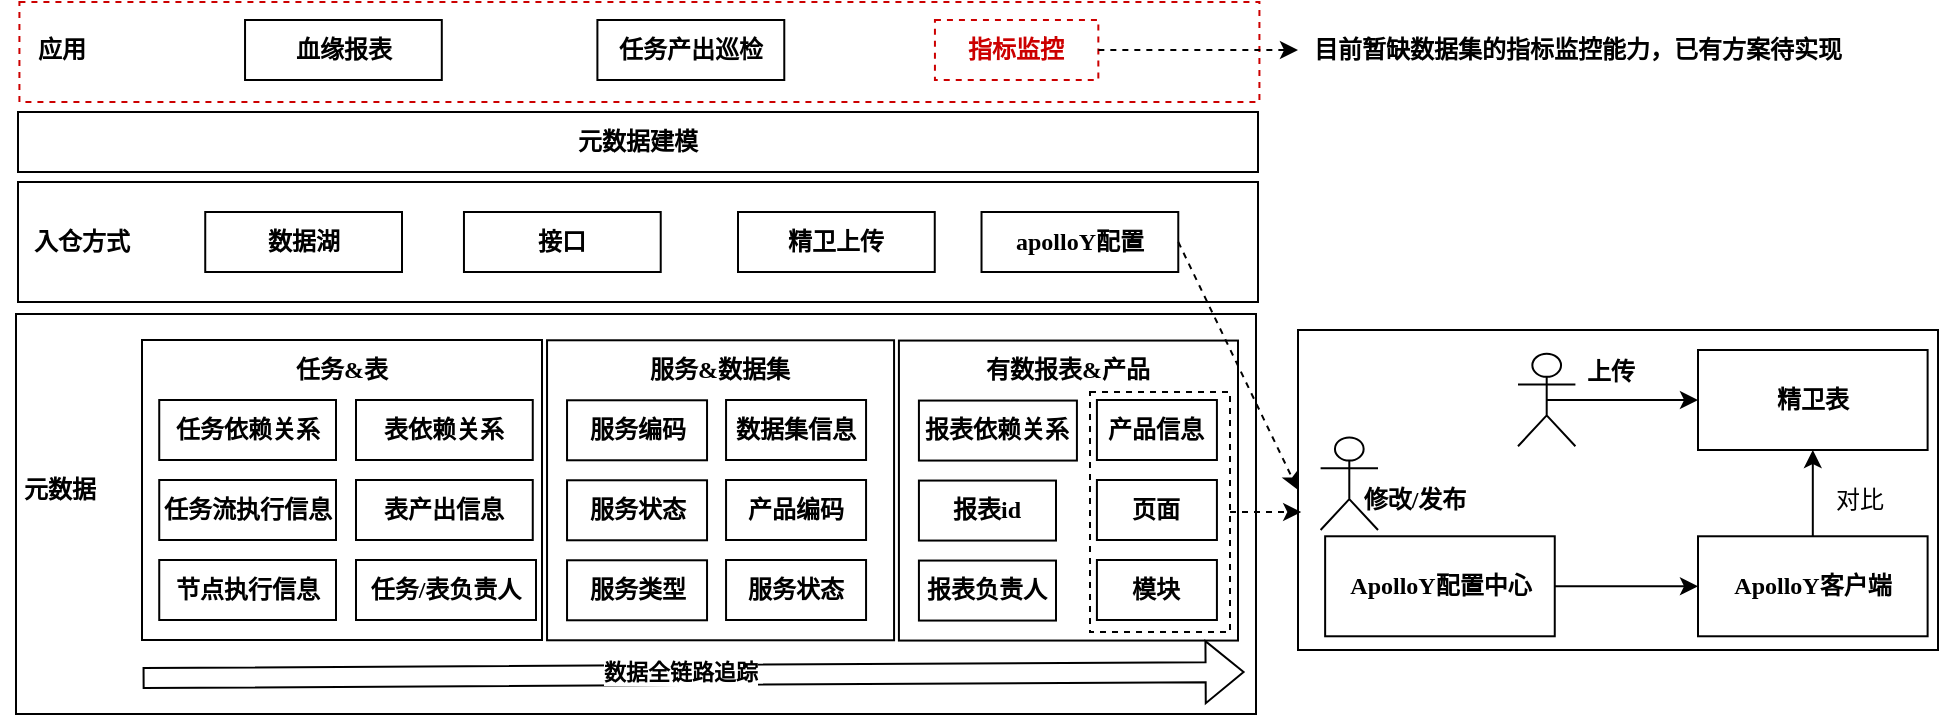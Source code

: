 <mxfile version="22.1.12" type="github">
  <diagram name="第 1 页" id="bkmUAf5GaKLeKeRniAin">
    <mxGraphModel dx="797" dy="1581" grid="1" gridSize="10" guides="1" tooltips="1" connect="1" arrows="1" fold="1" page="1" pageScale="1" pageWidth="827" pageHeight="1169" math="0" shadow="0">
      <root>
        <mxCell id="0" />
        <mxCell id="1" parent="0" />
        <mxCell id="q0xM9G2KaVh3ov2FUy2p-27" value="&lt;h4&gt;&lt;br&gt;&lt;/h4&gt;" style="rounded=0;whiteSpace=wrap;html=1;fontFamily=微软雅黑;fontStyle=0" parent="1" vertex="1">
          <mxGeometry x="759" y="141" width="620" height="200" as="geometry" />
        </mxCell>
        <mxCell id="q0xM9G2KaVh3ov2FUy2p-56" value="&lt;h4&gt;&lt;br&gt;&lt;/h4&gt;" style="rounded=0;whiteSpace=wrap;html=1;fontFamily=微软雅黑;dashed=1;strokeColor=#CC0000;fontStyle=0" parent="1" vertex="1">
          <mxGeometry x="760.71" y="-15" width="620" height="50" as="geometry" />
        </mxCell>
        <mxCell id="q0xM9G2KaVh3ov2FUy2p-12" value="&lt;h4&gt;血缘报表&lt;/h4&gt;" style="rounded=0;whiteSpace=wrap;html=1;fontFamily=微软雅黑;fontStyle=0" parent="1" vertex="1">
          <mxGeometry x="873.52" y="-6" width="98.38" height="30" as="geometry" />
        </mxCell>
        <mxCell id="q0xM9G2KaVh3ov2FUy2p-25" value="&lt;h4&gt;任务产出巡检&lt;/h4&gt;" style="rounded=0;whiteSpace=wrap;html=1;fontFamily=微软雅黑;fontStyle=0" parent="1" vertex="1">
          <mxGeometry x="1049.7" y="-6" width="93.44" height="30" as="geometry" />
        </mxCell>
        <mxCell id="q0xM9G2KaVh3ov2FUy2p-28" value="&lt;h4&gt;&lt;br&gt;&lt;/h4&gt;" style="rounded=0;whiteSpace=wrap;html=1;fontFamily=微软雅黑;fontStyle=0" parent="1" vertex="1">
          <mxGeometry x="1200.46" y="154.28" width="169.54" height="150" as="geometry" />
        </mxCell>
        <mxCell id="q0xM9G2KaVh3ov2FUy2p-29" value="&lt;h4&gt;&lt;br&gt;&lt;/h4&gt;" style="rounded=0;whiteSpace=wrap;html=1;fontFamily=微软雅黑;fontStyle=0" parent="1" vertex="1">
          <mxGeometry x="822" y="154" width="200" height="150" as="geometry" />
        </mxCell>
        <mxCell id="q0xM9G2KaVh3ov2FUy2p-31" value="&lt;h4&gt;报表依赖关系&lt;/h4&gt;" style="rounded=0;whiteSpace=wrap;html=1;fontFamily=微软雅黑;fontStyle=0" parent="1" vertex="1">
          <mxGeometry x="1210.46" y="184.28" width="79" height="30" as="geometry" />
        </mxCell>
        <mxCell id="q0xM9G2KaVh3ov2FUy2p-32" value="&lt;h4&gt;任务依赖关系&lt;/h4&gt;" style="rounded=0;whiteSpace=wrap;html=1;fontFamily=微软雅黑;fontStyle=0" parent="1" vertex="1">
          <mxGeometry x="830.62" y="184" width="88.38" height="30" as="geometry" />
        </mxCell>
        <mxCell id="q0xM9G2KaVh3ov2FUy2p-33" value="&lt;h4&gt;任务流执行信息&lt;/h4&gt;" style="rounded=0;whiteSpace=wrap;html=1;fontFamily=微软雅黑;fontStyle=0" parent="1" vertex="1">
          <mxGeometry x="830.62" y="224" width="88.38" height="30" as="geometry" />
        </mxCell>
        <mxCell id="q0xM9G2KaVh3ov2FUy2p-34" value="&lt;h4&gt;节点执行信息&lt;/h4&gt;" style="rounded=0;whiteSpace=wrap;html=1;fontFamily=微软雅黑;fontStyle=0" parent="1" vertex="1">
          <mxGeometry x="830.62" y="264" width="88.38" height="30" as="geometry" />
        </mxCell>
        <mxCell id="q0xM9G2KaVh3ov2FUy2p-36" value="&lt;h4&gt;报表负责人&lt;/h4&gt;" style="rounded=0;whiteSpace=wrap;html=1;fontFamily=微软雅黑;fontStyle=0" parent="1" vertex="1">
          <mxGeometry x="1210.46" y="264.28" width="68.54" height="30" as="geometry" />
        </mxCell>
        <mxCell id="q0xM9G2KaVh3ov2FUy2p-37" value="任务&amp;amp;表" style="text;html=1;strokeColor=none;fillColor=none;align=center;verticalAlign=middle;whiteSpace=wrap;rounded=0;fontStyle=1;fontFamily=微软雅黑;" parent="1" vertex="1">
          <mxGeometry x="892" y="154" width="60" height="30" as="geometry" />
        </mxCell>
        <mxCell id="q0xM9G2KaVh3ov2FUy2p-38" value="有数报表&amp;amp;产品" style="text;html=1;strokeColor=none;fillColor=none;align=center;verticalAlign=middle;whiteSpace=wrap;rounded=0;fontStyle=1;fontFamily=微软雅黑;" parent="1" vertex="1">
          <mxGeometry x="1241.76" y="154.14" width="86.4" height="30" as="geometry" />
        </mxCell>
        <mxCell id="q0xM9G2KaVh3ov2FUy2p-39" value="&lt;h4&gt;&lt;br&gt;&lt;/h4&gt;" style="rounded=0;whiteSpace=wrap;html=1;fontFamily=微软雅黑;fontStyle=0" parent="1" vertex="1">
          <mxGeometry x="1024.52" y="154.14" width="173.51" height="150" as="geometry" />
        </mxCell>
        <mxCell id="q0xM9G2KaVh3ov2FUy2p-40" value="&lt;h4&gt;服务状态&lt;/h4&gt;" style="rounded=0;whiteSpace=wrap;html=1;fontFamily=微软雅黑;fontStyle=0" parent="1" vertex="1">
          <mxGeometry x="1114.03" y="264" width="70" height="30" as="geometry" />
        </mxCell>
        <mxCell id="q0xM9G2KaVh3ov2FUy2p-41" value="&lt;h4&gt;服务编码&lt;/h4&gt;" style="rounded=0;whiteSpace=wrap;html=1;fontFamily=微软雅黑;fontStyle=0" parent="1" vertex="1">
          <mxGeometry x="1034.52" y="184.14" width="70" height="30" as="geometry" />
        </mxCell>
        <mxCell id="q0xM9G2KaVh3ov2FUy2p-43" value="服务&amp;amp;数据集" style="text;html=1;strokeColor=none;fillColor=none;align=center;verticalAlign=middle;whiteSpace=wrap;rounded=0;fontStyle=1;fontFamily=微软雅黑;" parent="1" vertex="1">
          <mxGeometry x="1070.06" y="154" width="82.43" height="30" as="geometry" />
        </mxCell>
        <mxCell id="q0xM9G2KaVh3ov2FUy2p-44" value="&lt;h4&gt;服务状态&lt;/h4&gt;" style="rounded=0;whiteSpace=wrap;html=1;fontFamily=微软雅黑;fontStyle=0" parent="1" vertex="1">
          <mxGeometry x="1034.52" y="224.14" width="70" height="30" as="geometry" />
        </mxCell>
        <mxCell id="q0xM9G2KaVh3ov2FUy2p-45" value="&lt;h4&gt;服务类型&lt;/h4&gt;" style="rounded=0;whiteSpace=wrap;html=1;fontFamily=微软雅黑;fontStyle=0" parent="1" vertex="1">
          <mxGeometry x="1034.52" y="264.14" width="70" height="30" as="geometry" />
        </mxCell>
        <mxCell id="q0xM9G2KaVh3ov2FUy2p-46" value="&lt;h4&gt;数据集信息&lt;/h4&gt;" style="rounded=0;whiteSpace=wrap;html=1;fontFamily=微软雅黑;fontStyle=0" parent="1" vertex="1">
          <mxGeometry x="1114.03" y="184" width="70" height="30" as="geometry" />
        </mxCell>
        <mxCell id="q0xM9G2KaVh3ov2FUy2p-47" value="&lt;h4&gt;表依赖关系&lt;/h4&gt;" style="rounded=0;whiteSpace=wrap;html=1;fontFamily=微软雅黑;fontStyle=0" parent="1" vertex="1">
          <mxGeometry x="929" y="184" width="88.38" height="30" as="geometry" />
        </mxCell>
        <mxCell id="q0xM9G2KaVh3ov2FUy2p-48" value="&lt;h4&gt;表产出信息&lt;/h4&gt;" style="rounded=0;whiteSpace=wrap;html=1;fontFamily=微软雅黑;fontStyle=0" parent="1" vertex="1">
          <mxGeometry x="929" y="224" width="88.38" height="30" as="geometry" />
        </mxCell>
        <mxCell id="q0xM9G2KaVh3ov2FUy2p-49" value="&lt;h4&gt;任务/表负责人&lt;/h4&gt;" style="rounded=0;whiteSpace=wrap;html=1;fontFamily=微软雅黑;fontStyle=0" parent="1" vertex="1">
          <mxGeometry x="929" y="264" width="90" height="30" as="geometry" />
        </mxCell>
        <mxCell id="q0xM9G2KaVh3ov2FUy2p-53" value="&lt;h4&gt;&lt;font color=&quot;#cc0000&quot;&gt;指标监控&lt;/font&gt;&lt;/h4&gt;" style="rounded=0;whiteSpace=wrap;html=1;fontFamily=微软雅黑;fillColor=none;strokeColor=#CC0000;dashed=1;fontStyle=0" parent="1" vertex="1">
          <mxGeometry x="1218.47" y="-6" width="81.7" height="30" as="geometry" />
        </mxCell>
        <mxCell id="q0xM9G2KaVh3ov2FUy2p-57" value="&lt;h4&gt;&lt;br&gt;&lt;/h4&gt;" style="rounded=0;whiteSpace=wrap;html=1;fontFamily=微软雅黑;fontStyle=0" parent="1" vertex="1">
          <mxGeometry x="760" y="75" width="620" height="60" as="geometry" />
        </mxCell>
        <mxCell id="q0xM9G2KaVh3ov2FUy2p-58" value="&lt;h4&gt;数据湖&lt;/h4&gt;" style="rounded=0;whiteSpace=wrap;html=1;fontFamily=微软雅黑;fontStyle=0" parent="1" vertex="1">
          <mxGeometry x="853.62" y="90" width="98.38" height="30" as="geometry" />
        </mxCell>
        <mxCell id="q0xM9G2KaVh3ov2FUy2p-59" value="&lt;h4&gt;接口&lt;/h4&gt;" style="rounded=0;whiteSpace=wrap;html=1;fontFamily=微软雅黑;fontStyle=0" parent="1" vertex="1">
          <mxGeometry x="982.98" y="90" width="98.38" height="30" as="geometry" />
        </mxCell>
        <mxCell id="q0xM9G2KaVh3ov2FUy2p-60" value="&lt;h4&gt;精卫上传&lt;/h4&gt;" style="rounded=0;whiteSpace=wrap;html=1;fontFamily=微软雅黑;fontStyle=0" parent="1" vertex="1">
          <mxGeometry x="1120" y="90" width="98.38" height="30" as="geometry" />
        </mxCell>
        <mxCell id="q0xM9G2KaVh3ov2FUy2p-61" value="&lt;h4&gt;apolloY配置&lt;/h4&gt;" style="rounded=0;whiteSpace=wrap;html=1;fontFamily=微软雅黑;fillColor=none;strokeColor=default;fontStyle=0" parent="1" vertex="1">
          <mxGeometry x="1241.76" y="90" width="98.38" height="30" as="geometry" />
        </mxCell>
        <mxCell id="q0xM9G2KaVh3ov2FUy2p-63" value="&lt;h4&gt;元数据建模&lt;/h4&gt;" style="rounded=0;whiteSpace=wrap;html=1;fontFamily=微软雅黑;fontStyle=0" parent="1" vertex="1">
          <mxGeometry x="760" y="40" width="620" height="30" as="geometry" />
        </mxCell>
        <mxCell id="q0xM9G2KaVh3ov2FUy2p-65" value="应用" style="text;html=1;strokeColor=none;fillColor=none;align=center;verticalAlign=middle;whiteSpace=wrap;rounded=0;fontStyle=1;fontFamily=微软雅黑;" parent="1" vertex="1">
          <mxGeometry x="752.01" y="-6" width="60" height="30" as="geometry" />
        </mxCell>
        <mxCell id="q0xM9G2KaVh3ov2FUy2p-66" value="入仓方式" style="text;html=1;strokeColor=none;fillColor=none;align=center;verticalAlign=middle;whiteSpace=wrap;rounded=0;fontStyle=1;fontFamily=微软雅黑;" parent="1" vertex="1">
          <mxGeometry x="762.3" y="90" width="60" height="30" as="geometry" />
        </mxCell>
        <mxCell id="q0xM9G2KaVh3ov2FUy2p-67" value="元数据" style="text;html=1;strokeColor=none;fillColor=none;align=center;verticalAlign=middle;whiteSpace=wrap;rounded=0;fontStyle=1;fontFamily=微软雅黑;" parent="1" vertex="1">
          <mxGeometry x="751.3" y="214" width="60" height="30" as="geometry" />
        </mxCell>
        <mxCell id="q0xM9G2KaVh3ov2FUy2p-68" value="" style="rounded=0;whiteSpace=wrap;html=1;fontFamily=微软雅黑;fontStyle=0" parent="1" vertex="1">
          <mxGeometry x="1400" y="149" width="320" height="160" as="geometry" />
        </mxCell>
        <mxCell id="q0xM9G2KaVh3ov2FUy2p-69" style="edgeStyle=orthogonalEdgeStyle;rounded=0;orthogonalLoop=1;jettySize=auto;html=1;exitX=1;exitY=0.5;exitDx=0;exitDy=0;fontFamily=微软雅黑;fontStyle=0" parent="1" source="q0xM9G2KaVh3ov2FUy2p-70" target="q0xM9G2KaVh3ov2FUy2p-74" edge="1">
          <mxGeometry relative="1" as="geometry" />
        </mxCell>
        <mxCell id="q0xM9G2KaVh3ov2FUy2p-70" value="&lt;h4&gt;ApolloY配置中心&lt;/h4&gt;" style="rounded=0;whiteSpace=wrap;html=1;fontFamily=微软雅黑;fontStyle=0" parent="1" vertex="1">
          <mxGeometry x="1413.57" y="252.14" width="114.81" height="50" as="geometry" />
        </mxCell>
        <mxCell id="q0xM9G2KaVh3ov2FUy2p-71" value="&lt;h4&gt;修改/发布&lt;/h4&gt;" style="text;html=1;strokeColor=none;fillColor=none;align=center;verticalAlign=middle;whiteSpace=wrap;rounded=0;fontFamily=微软雅黑;fontStyle=0" parent="1" vertex="1">
          <mxGeometry x="1430.003" y="222.43" width="57.403" height="23.143" as="geometry" />
        </mxCell>
        <mxCell id="q0xM9G2KaVh3ov2FUy2p-72" value="" style="shape=umlActor;verticalLabelPosition=bottom;verticalAlign=top;html=1;outlineConnect=0;fontFamily=微软雅黑;fontStyle=0" parent="1" vertex="1">
          <mxGeometry x="1411.302" y="202.71" width="28.701" height="46.286" as="geometry" />
        </mxCell>
        <mxCell id="q0xM9G2KaVh3ov2FUy2p-73" style="edgeStyle=orthogonalEdgeStyle;rounded=0;orthogonalLoop=1;jettySize=auto;html=1;exitX=0.5;exitY=0;exitDx=0;exitDy=0;fontFamily=微软雅黑;fontStyle=0" parent="1" source="q0xM9G2KaVh3ov2FUy2p-74" target="q0xM9G2KaVh3ov2FUy2p-75" edge="1">
          <mxGeometry relative="1" as="geometry" />
        </mxCell>
        <mxCell id="q0xM9G2KaVh3ov2FUy2p-74" value="&lt;h4&gt;ApolloY客户端&lt;/h4&gt;" style="rounded=0;whiteSpace=wrap;html=1;fontFamily=微软雅黑;fontStyle=0" parent="1" vertex="1">
          <mxGeometry x="1600" y="252.14" width="114.81" height="50" as="geometry" />
        </mxCell>
        <mxCell id="q0xM9G2KaVh3ov2FUy2p-75" value="&lt;h4&gt;精卫表&lt;/h4&gt;" style="rounded=0;whiteSpace=wrap;html=1;fontFamily=微软雅黑;fontStyle=0" parent="1" vertex="1">
          <mxGeometry x="1600" y="159" width="114.81" height="50" as="geometry" />
        </mxCell>
        <mxCell id="q0xM9G2KaVh3ov2FUy2p-76" style="edgeStyle=orthogonalEdgeStyle;rounded=0;orthogonalLoop=1;jettySize=auto;html=1;exitX=0.5;exitY=0.5;exitDx=0;exitDy=0;exitPerimeter=0;fontFamily=微软雅黑;fontStyle=0" parent="1" source="q0xM9G2KaVh3ov2FUy2p-77" target="q0xM9G2KaVh3ov2FUy2p-75" edge="1">
          <mxGeometry relative="1" as="geometry" />
        </mxCell>
        <mxCell id="q0xM9G2KaVh3ov2FUy2p-77" value="" style="shape=umlActor;verticalLabelPosition=bottom;verticalAlign=top;html=1;outlineConnect=0;fontFamily=微软雅黑;fontStyle=0" parent="1" vertex="1">
          <mxGeometry x="1510.002" y="160.86" width="28.701" height="46.286" as="geometry" />
        </mxCell>
        <mxCell id="q0xM9G2KaVh3ov2FUy2p-78" value="&lt;h4&gt;上传&lt;/h4&gt;" style="text;html=1;strokeColor=none;fillColor=none;align=center;verticalAlign=middle;whiteSpace=wrap;rounded=0;fontFamily=微软雅黑;fontStyle=0" parent="1" vertex="1">
          <mxGeometry x="1528.383" y="158" width="57.403" height="23.143" as="geometry" />
        </mxCell>
        <mxCell id="q0xM9G2KaVh3ov2FUy2p-79" value="对比" style="text;html=1;strokeColor=none;fillColor=none;align=center;verticalAlign=middle;whiteSpace=wrap;rounded=0;fontFamily=微软雅黑;fontStyle=0" parent="1" vertex="1">
          <mxGeometry x="1650.65" y="219" width="60" height="30" as="geometry" />
        </mxCell>
        <mxCell id="eH9LgoM1aIoGGofh4SQE-1" value="&lt;h4&gt;报表id&lt;/h4&gt;" style="rounded=0;whiteSpace=wrap;html=1;fontFamily=微软雅黑;fontStyle=0" parent="1" vertex="1">
          <mxGeometry x="1210.46" y="224.28" width="68.54" height="30" as="geometry" />
        </mxCell>
        <mxCell id="eH9LgoM1aIoGGofh4SQE-3" value="&lt;h4&gt;产品编码&lt;/h4&gt;" style="rounded=0;whiteSpace=wrap;html=1;fontFamily=微软雅黑;fontStyle=0" parent="1" vertex="1">
          <mxGeometry x="1114.03" y="224" width="70" height="30" as="geometry" />
        </mxCell>
        <mxCell id="eH9LgoM1aIoGGofh4SQE-4" value="&lt;h4&gt;页面&lt;/h4&gt;" style="rounded=0;whiteSpace=wrap;html=1;fontFamily=微软雅黑;fontStyle=0" parent="1" vertex="1">
          <mxGeometry x="1299.46" y="224.0" width="60" height="30" as="geometry" />
        </mxCell>
        <mxCell id="eH9LgoM1aIoGGofh4SQE-5" value="&lt;h4&gt;产品信息&lt;/h4&gt;" style="rounded=0;whiteSpace=wrap;html=1;fontFamily=微软雅黑;fontStyle=0" parent="1" vertex="1">
          <mxGeometry x="1299.46" y="184.0" width="60" height="30" as="geometry" />
        </mxCell>
        <mxCell id="eH9LgoM1aIoGGofh4SQE-6" value="" style="shape=flexArrow;endArrow=classic;html=1;rounded=0;fontFamily=微软雅黑;fontStyle=0" parent="1" edge="1">
          <mxGeometry width="50" height="50" relative="1" as="geometry">
            <mxPoint x="822.3" y="323" as="sourcePoint" />
            <mxPoint x="1373.3" y="320" as="targetPoint" />
          </mxGeometry>
        </mxCell>
        <mxCell id="eH9LgoM1aIoGGofh4SQE-7" value="&lt;font&gt;&lt;span&gt;数据全链路追踪&lt;/span&gt;&lt;/font&gt;" style="edgeLabel;html=1;align=center;verticalAlign=middle;resizable=0;points=[];fontFamily=微软雅黑;fontStyle=1" parent="eH9LgoM1aIoGGofh4SQE-6" vertex="1" connectable="0">
          <mxGeometry x="0.283" y="1" relative="1" as="geometry">
            <mxPoint x="-85" as="offset" />
          </mxGeometry>
        </mxCell>
        <mxCell id="eH9LgoM1aIoGGofh4SQE-9" value="&lt;h4&gt;模块&lt;/h4&gt;" style="rounded=0;whiteSpace=wrap;html=1;fontFamily=微软雅黑;fontStyle=0" parent="1" vertex="1">
          <mxGeometry x="1299.46" y="264" width="60" height="30" as="geometry" />
        </mxCell>
        <mxCell id="eH9LgoM1aIoGGofh4SQE-16" value="" style="endArrow=classic;html=1;rounded=0;exitX=1;exitY=0.5;exitDx=0;exitDy=0;entryX=0;entryY=0.5;entryDx=0;entryDy=0;dashed=1;fontFamily=微软雅黑;fontStyle=0" parent="1" source="q0xM9G2KaVh3ov2FUy2p-61" target="q0xM9G2KaVh3ov2FUy2p-68" edge="1">
          <mxGeometry width="50" height="50" relative="1" as="geometry">
            <mxPoint x="1430" y="120" as="sourcePoint" />
            <mxPoint x="1480" y="70" as="targetPoint" />
          </mxGeometry>
        </mxCell>
        <mxCell id="wYz7uFykMhUbGAssBXS1-2" value="" style="rounded=0;whiteSpace=wrap;html=1;fillColor=none;dashed=1;fontFamily=微软雅黑;fontStyle=0" parent="1" vertex="1">
          <mxGeometry x="1296" y="180" width="70" height="120" as="geometry" />
        </mxCell>
        <mxCell id="wYz7uFykMhUbGAssBXS1-3" style="edgeStyle=orthogonalEdgeStyle;rounded=0;orthogonalLoop=1;jettySize=auto;html=1;exitX=1;exitY=0.5;exitDx=0;exitDy=0;entryX=0.005;entryY=0.565;entryDx=0;entryDy=0;entryPerimeter=0;dashed=1;fontFamily=微软雅黑;fontStyle=0" parent="1" source="wYz7uFykMhUbGAssBXS1-2" target="q0xM9G2KaVh3ov2FUy2p-68" edge="1">
          <mxGeometry relative="1" as="geometry" />
        </mxCell>
        <mxCell id="wYz7uFykMhUbGAssBXS1-7" value="" style="endArrow=classic;html=1;rounded=0;exitX=1;exitY=0.5;exitDx=0;exitDy=0;dashed=1;fontFamily=微软雅黑;fontStyle=0" parent="1" source="q0xM9G2KaVh3ov2FUy2p-53" target="wYz7uFykMhUbGAssBXS1-8" edge="1">
          <mxGeometry width="50" height="50" relative="1" as="geometry">
            <mxPoint x="1310" y="150" as="sourcePoint" />
            <mxPoint x="1400" y="10" as="targetPoint" />
          </mxGeometry>
        </mxCell>
        <mxCell id="wYz7uFykMhUbGAssBXS1-8" value="目前暂缺数据集的指标监控能力，已有方案待实现" style="text;html=1;strokeColor=none;fillColor=none;align=center;verticalAlign=middle;whiteSpace=wrap;rounded=0;fontFamily=微软雅黑;fontStyle=1" parent="1" vertex="1">
          <mxGeometry x="1400" y="-6" width="280" height="30" as="geometry" />
        </mxCell>
      </root>
    </mxGraphModel>
  </diagram>
</mxfile>
